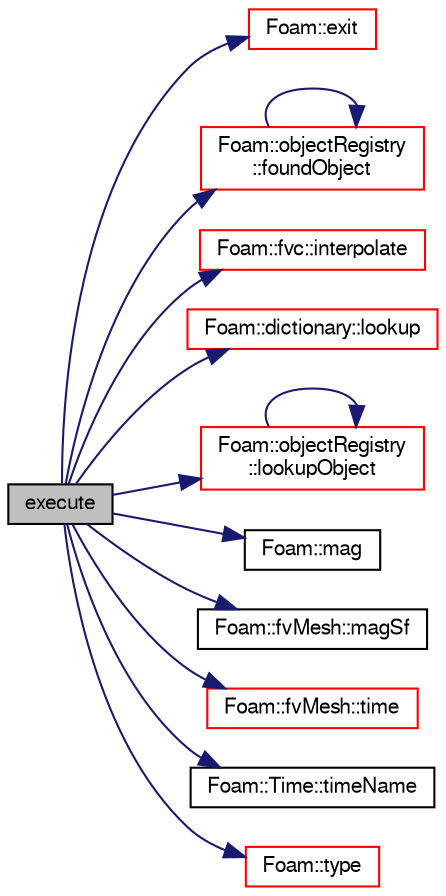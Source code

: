 digraph "execute"
{
  bgcolor="transparent";
  edge [fontname="FreeSans",fontsize="10",labelfontname="FreeSans",labelfontsize="10"];
  node [fontname="FreeSans",fontsize="10",shape=record];
  rankdir="LR";
  Node347 [label="execute",height=0.2,width=0.4,color="black", fillcolor="grey75", style="filled", fontcolor="black"];
  Node347 -> Node348 [color="midnightblue",fontsize="10",style="solid",fontname="FreeSans"];
  Node348 [label="Foam::exit",height=0.2,width=0.4,color="red",URL="$a21124.html#a06ca7250d8e89caf05243ec094843642"];
  Node347 -> Node395 [color="midnightblue",fontsize="10",style="solid",fontname="FreeSans"];
  Node395 [label="Foam::objectRegistry\l::foundObject",height=0.2,width=0.4,color="red",URL="$a26326.html#afb1fd730975d12fa5bcd4252fbf2b92c",tooltip="Is the named Type found? "];
  Node395 -> Node395 [color="midnightblue",fontsize="10",style="solid",fontname="FreeSans"];
  Node347 -> Node406 [color="midnightblue",fontsize="10",style="solid",fontname="FreeSans"];
  Node406 [label="Foam::fvc::interpolate",height=0.2,width=0.4,color="red",URL="$a21134.html#addbc18784300dd0955a9bf79f8e2c43b"];
  Node347 -> Node407 [color="midnightblue",fontsize="10",style="solid",fontname="FreeSans"];
  Node407 [label="Foam::dictionary::lookup",height=0.2,width=0.4,color="red",URL="$a26014.html#a6a0727fa523e48977e27348663def509",tooltip="Find and return an entry data stream. "];
  Node347 -> Node656 [color="midnightblue",fontsize="10",style="solid",fontname="FreeSans"];
  Node656 [label="Foam::objectRegistry\l::lookupObject",height=0.2,width=0.4,color="red",URL="$a26326.html#a8b49296f8410366342c524250612c2aa",tooltip="Lookup and return the object of the given Type. "];
  Node656 -> Node656 [color="midnightblue",fontsize="10",style="solid",fontname="FreeSans"];
  Node347 -> Node468 [color="midnightblue",fontsize="10",style="solid",fontname="FreeSans"];
  Node468 [label="Foam::mag",height=0.2,width=0.4,color="black",URL="$a21124.html#a929da2a3fdcf3dacbbe0487d3a330dae"];
  Node347 -> Node441 [color="midnightblue",fontsize="10",style="solid",fontname="FreeSans"];
  Node441 [label="Foam::fvMesh::magSf",height=0.2,width=0.4,color="black",URL="$a22766.html#ae208119f0287991ffba40fb6fecbb365",tooltip="Return cell face area magnitudes. "];
  Node347 -> Node456 [color="midnightblue",fontsize="10",style="solid",fontname="FreeSans"];
  Node456 [label="Foam::fvMesh::time",height=0.2,width=0.4,color="red",URL="$a22766.html#a0d94096809fe3376b29a2a29ca11bb18",tooltip="Return the top-level database. "];
  Node347 -> Node657 [color="midnightblue",fontsize="10",style="solid",fontname="FreeSans"];
  Node657 [label="Foam::Time::timeName",height=0.2,width=0.4,color="black",URL="$a26350.html#ad9d86fef6eca18797c786726cf925179",tooltip="Return time name of given scalar time. "];
  Node347 -> Node499 [color="midnightblue",fontsize="10",style="solid",fontname="FreeSans"];
  Node499 [label="Foam::type",height=0.2,width=0.4,color="red",URL="$a21124.html#aec48583af672626378f501eb9fc32cd1",tooltip="Return the file type: DIRECTORY or FILE. "];
}
